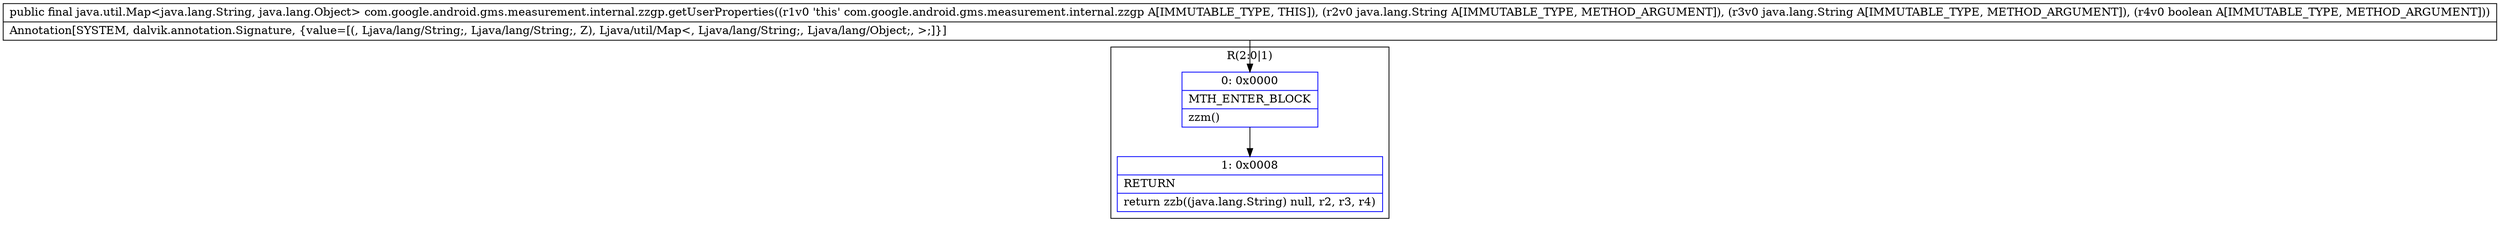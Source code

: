 digraph "CFG forcom.google.android.gms.measurement.internal.zzgp.getUserProperties(Ljava\/lang\/String;Ljava\/lang\/String;Z)Ljava\/util\/Map;" {
subgraph cluster_Region_785532730 {
label = "R(2:0|1)";
node [shape=record,color=blue];
Node_0 [shape=record,label="{0\:\ 0x0000|MTH_ENTER_BLOCK\l|zzm()\l}"];
Node_1 [shape=record,label="{1\:\ 0x0008|RETURN\l|return zzb((java.lang.String) null, r2, r3, r4)\l}"];
}
MethodNode[shape=record,label="{public final java.util.Map\<java.lang.String, java.lang.Object\> com.google.android.gms.measurement.internal.zzgp.getUserProperties((r1v0 'this' com.google.android.gms.measurement.internal.zzgp A[IMMUTABLE_TYPE, THIS]), (r2v0 java.lang.String A[IMMUTABLE_TYPE, METHOD_ARGUMENT]), (r3v0 java.lang.String A[IMMUTABLE_TYPE, METHOD_ARGUMENT]), (r4v0 boolean A[IMMUTABLE_TYPE, METHOD_ARGUMENT]))  | Annotation[SYSTEM, dalvik.annotation.Signature, \{value=[(, Ljava\/lang\/String;, Ljava\/lang\/String;, Z), Ljava\/util\/Map\<, Ljava\/lang\/String;, Ljava\/lang\/Object;, \>;]\}]\l}"];
MethodNode -> Node_0;
Node_0 -> Node_1;
}

